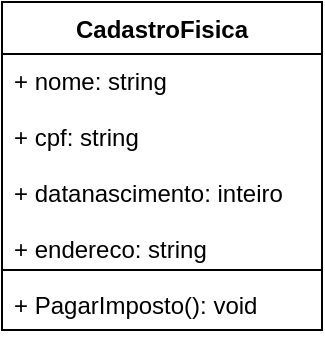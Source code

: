 <mxfile version="15.6.8" type="github">
  <diagram id="b2dktZJbDQfpMzh0wcZC" name="Page-1">
    <mxGraphModel dx="1077" dy="608" grid="1" gridSize="10" guides="1" tooltips="1" connect="1" arrows="1" fold="1" page="1" pageScale="1" pageWidth="827" pageHeight="1169" math="0" shadow="0">
      <root>
        <mxCell id="0" />
        <mxCell id="1" parent="0" />
        <mxCell id="jGs7gPCBUTHgC5eeiBmo-6" value="CadastroFisica" style="swimlane;fontStyle=1;align=center;verticalAlign=top;childLayout=stackLayout;horizontal=1;startSize=26;horizontalStack=0;resizeParent=1;resizeParentMax=0;resizeLast=0;collapsible=1;marginBottom=0;" vertex="1" parent="1">
          <mxGeometry x="334" y="180" width="160" height="164" as="geometry" />
        </mxCell>
        <mxCell id="jGs7gPCBUTHgC5eeiBmo-7" value="+ nome: string&#xa;&#xa;+ cpf: string&#xa;&#xa;+ datanascimento: inteiro&#xa;&#xa;+ endereco: string" style="text;strokeColor=none;fillColor=none;align=left;verticalAlign=top;spacingLeft=4;spacingRight=4;overflow=hidden;rotatable=0;points=[[0,0.5],[1,0.5]];portConstraint=eastwest;" vertex="1" parent="jGs7gPCBUTHgC5eeiBmo-6">
          <mxGeometry y="26" width="160" height="104" as="geometry" />
        </mxCell>
        <mxCell id="jGs7gPCBUTHgC5eeiBmo-8" value="" style="line;strokeWidth=1;fillColor=none;align=left;verticalAlign=middle;spacingTop=-1;spacingLeft=3;spacingRight=3;rotatable=0;labelPosition=right;points=[];portConstraint=eastwest;" vertex="1" parent="jGs7gPCBUTHgC5eeiBmo-6">
          <mxGeometry y="130" width="160" height="8" as="geometry" />
        </mxCell>
        <mxCell id="jGs7gPCBUTHgC5eeiBmo-9" value="+ PagarImposto(): void" style="text;strokeColor=none;fillColor=none;align=left;verticalAlign=top;spacingLeft=4;spacingRight=4;overflow=hidden;rotatable=0;points=[[0,0.5],[1,0.5]];portConstraint=eastwest;" vertex="1" parent="jGs7gPCBUTHgC5eeiBmo-6">
          <mxGeometry y="138" width="160" height="26" as="geometry" />
        </mxCell>
      </root>
    </mxGraphModel>
  </diagram>
</mxfile>
